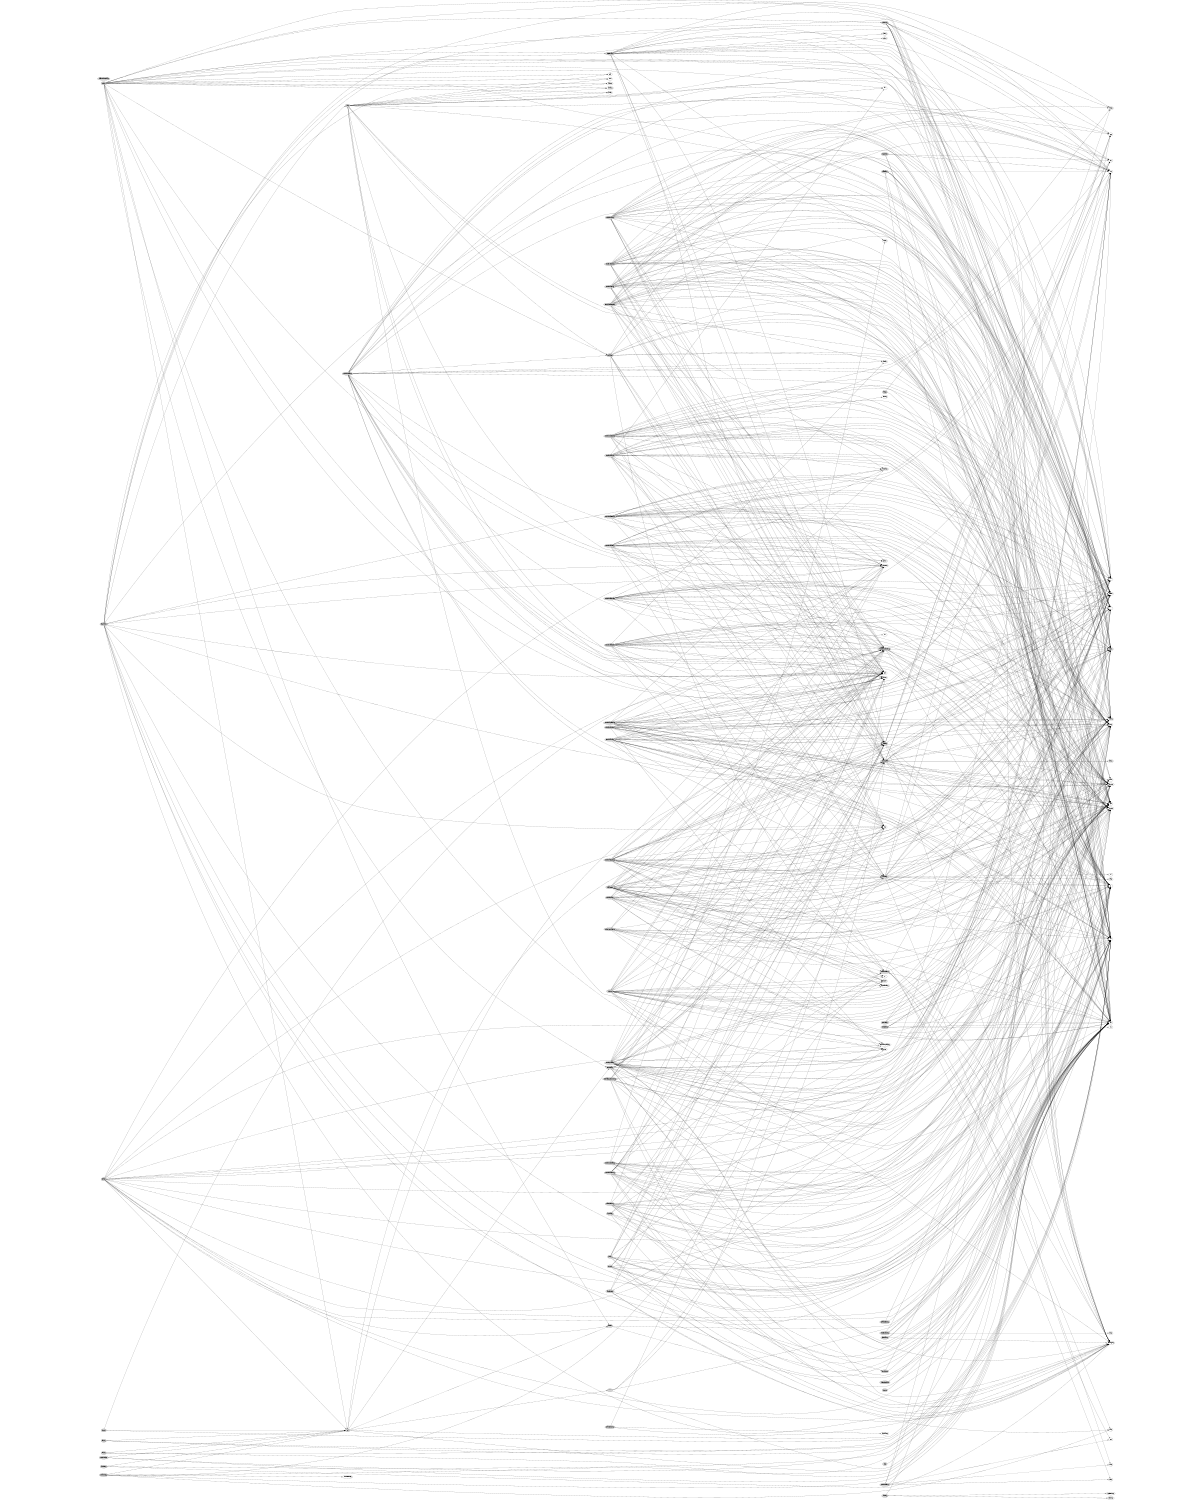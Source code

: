 
# This file was generated by sfood-graph.

strict digraph "dependencies" {
    graph [
        rankdir = "LR",
        overlap = "scale",
        size = "8,10",
        ratio = "fill",
        fontsize = "16",
        fontname = "Helvetica",
        clusterrank = "local"
        ]

       node [
           fontsize=7
           shape=ellipse
//           style=filled
//           shape=box
       ];

//     node [
//         fontsize=7
//       style=ellipse
//     ];

"omf"  [style=filled];
"omf" -> "omf/feeder.py";
"omf" -> "omf/milToGridlab.py";
"omf" -> "omf/models";
"omf" -> "omf/solvers";
"omf" -> "omf/weather.py";
"omf" -> "os.py";
"omf" -> "sys";
"omf/calibrate.py"  [style=filled];
"omf/calibrate.py" -> "omf/feeder.py";
"omf/calibrate.py" -> "omf/solvers/gridlabd";
"omf/calibrate.py" -> "csv.py";
"omf/calibrate.py" -> "json";
"omf/calibrate.py" -> "os.py";
"omf/calibrate.py" -> "random.py";
"omf/calibrate.py" -> "tempfile.py";
"omf/calibrate.py" -> "os.path";
"omf/calibrate.py" -> "datetime.so";
"omf/calibrate.py" -> "matplotlib";
"omf/calibrate.py" -> "matplotlib/pyplot.py";
"omf/calibrate.py" -> "numpy";
"omf/cymeToGridlab.py"  [style=filled];
"omf/cymeToGridlab.py" -> "omf/feeder.py";
"omf/cymeToGridlab.py" -> "omf/solvers/gridlabd";
"omf/cymeToGridlab.py" -> "StringIO.py";
"omf/cymeToGridlab.py" -> "copy.py";
"omf/cymeToGridlab.py" -> "csv.py";
"omf/cymeToGridlab.py" -> "json";
"omf/cymeToGridlab.py" -> "os.py";
"omf/cymeToGridlab.py" -> "random.py";
"omf/cymeToGridlab.py" -> "shutil.py";
"omf/cymeToGridlab.py" -> "traceback.py";
"omf/cymeToGridlab.py" -> "warnings.py";
"omf/cymeToGridlab.py" -> "sys";
"omf/cymeToGridlab.py" -> "math.so";
"omf/cymeToGridlab.py" -> "matplotlib/pyplot.py";
"omf/cymeToGridlab.py" -> "pathlib.py";
"omf/cymeToGridlab.py" -> "pyodbc.so";
"omf/feeder.py"  [style=filled];
"omf/feeder.py" -> "copy.py";
"omf/feeder.py" -> "json";
"omf/feeder.py" -> "os.py";
"omf/feeder.py" -> "re.py";
"omf/feeder.py" -> "warnings.py";
"omf/feeder.py" -> "datetime.so";
"omf/feeder.py" -> "matplotlib/pyplot.py";
"omf/feeder.py" -> "networkx";
"omf/loadModeling.py"  [style=filled];
"omf/loadModeling.py" -> "omf";
"omf/loadModeling.py" -> "json";
"omf/loadModeling.py" -> "os.py";
"omf/loadModeling.py" -> "random.py";
"omf/loadModeling.py" -> "urllib.py";
"omf/loadModeling.py" -> "xml/etree/ElementTree.py";
"omf/milToGridlab.py"  [style=filled];
"omf/milToGridlab.py" -> "omf/feeder.py";
"omf/milToGridlab.py" -> "omf/solvers/gridlabd";
"omf/milToGridlab.py" -> "StringIO.py";
"omf/milToGridlab.py" -> "copy.py";
"omf/milToGridlab.py" -> "csv.py";
"omf/milToGridlab.py" -> "json";
"omf/milToGridlab.py" -> "os.py";
"omf/milToGridlab.py" -> "random.py";
"omf/milToGridlab.py" -> "shutil.py";
"omf/milToGridlab.py" -> "traceback.py";
"omf/milToGridlab.py" -> "math.so";
"omf/milToGridlab.py" -> "matplotlib/pyplot.py";
"omf/models"  [style=filled];
"omf/models" -> "os.py";
"omf/models" -> "sys";
"omf/models/__metaModel__.py"  [style=filled];
"omf/models/__metaModel__.py" -> "json";
"omf/models/__metaModel__.py" -> "os.py";
"omf/models/__metaModel__.py" -> "shutil.py";
"omf/models/__metaModel__.py" -> "tempfile.py";
"omf/models/__metaModel__.py" -> "webbrowser.py";
"omf/models/__metaModel__.py" -> "os.path";
"omf/models/__metaModel__.py" -> "sys";
"omf/models/__metaModel__.py" -> "math.so";
"omf/models/_circuitRealTime.py"  [style=filled];
"omf/models/_circuitRealTime.py" -> "omf/models/__metaModel__.py";
"omf/models/_circuitRealTime.py" -> "json";
"omf/models/_circuitRealTime.py" -> "os.py";
"omf/models/_circuitRealTime.py" -> "shutil.py";
"omf/models/_circuitRealTime.py" -> "subprocess.py";
"omf/models/_circuitRealTime.py" -> "tempfile.py";
"omf/models/_circuitRealTime.py" -> "webbrowser.py";
"omf/models/_circuitRealTime.py" -> "os.path";
"omf/models/_circuitRealTime.py" -> "sys";
"omf/models/_circuitRealTime.py" -> "datetime.so";
"omf/models/_circuitRealTime.py" -> "time.so";
"omf/models/_circuitRealTime.py" -> "jinja2";
"omf/models/_cvrDynamic.py"  [style=filled];
"omf/models/_cvrDynamic.py" -> "omf/calibrate.py";
"omf/models/_cvrDynamic.py" -> "omf/feeder.py";
"omf/models/_cvrDynamic.py" -> "omf/models/__metaModel__.py";
"omf/models/_cvrDynamic.py" -> "omf/solvers/gridlabd";
"omf/models/_cvrDynamic.py" -> "calendar.py";
"omf/models/_cvrDynamic.py" -> "copy.py";
"omf/models/_cvrDynamic.py" -> "csv.py";
"omf/models/_cvrDynamic.py" -> "json";
"omf/models/_cvrDynamic.py" -> "multiprocessing";
"omf/models/_cvrDynamic.py" -> "os.py";
"omf/models/_cvrDynamic.py" -> "random.py";
"omf/models/_cvrDynamic.py" -> "re.py";
"omf/models/_cvrDynamic.py" -> "shutil.py";
"omf/models/_cvrDynamic.py" -> "subprocess.py";
"omf/models/_cvrDynamic.py" -> "tempfile.py";
"omf/models/_cvrDynamic.py" -> "traceback.py";
"omf/models/_cvrDynamic.py" -> "webbrowser.py";
"omf/models/_cvrDynamic.py" -> "os.path";
"omf/models/_cvrDynamic.py" -> "sys";
"omf/models/_cvrDynamic.py" -> "datetime.so";
"omf/models/_cvrDynamic.py" -> "math.so";
"omf/models/_cvrDynamic.py" -> "time.so";
"omf/models/_cvrDynamic.py" -> "jinja2";
"omf/models/_cvrDynamic.py" -> "matplotlib/pyplot.py";
"omf/models/_gridBallast.py"  [style=filled];
"omf/models/_gridBallast.py" -> "omf/feeder.py";
"omf/models/_gridBallast.py" -> "omf/models/__metaModel__.py";
"omf/models/_gridBallast.py" -> "omf/solvers/gridlabd";
"omf/models/_gridBallast.py" -> "omf/weather.py";
"omf/models/_gridBallast.py" -> "json";
"omf/models/_gridBallast.py" -> "multiprocessing";
"omf/models/_gridBallast.py" -> "os.py";
"omf/models/_gridBallast.py" -> "shutil.py";
"omf/models/_gridBallast.py" -> "subprocess.py";
"omf/models/_gridBallast.py" -> "tempfile.py";
"omf/models/_gridBallast.py" -> "traceback.py";
"omf/models/_gridBallast.py" -> "webbrowser.py";
"omf/models/_gridBallast.py" -> "gc";
"omf/models/_gridBallast.py" -> "os.path";
"omf/models/_gridBallast.py" -> "sys";
"omf/models/_gridBallast.py" -> "datetime.so";
"omf/models/_gridBallast.py" -> "math.so";
"omf/models/_gridBallast.py" -> "time.so";
"omf/models/_gridBallast.py" -> "jinja2";
"omf/models/_gridBallast.py" -> "matplotlib";
"omf/models/_gridBallast.py" -> "matplotlib/animation.py";
"omf/models/_gridBallast.py" -> "matplotlib/pyplot.py";
"omf/models/_gridBallast.py" -> "networkx";
"omf/models/_gridBallast.py" -> "networkx/drawing/nx_agraph.py";
"omf/models/_gridBallast.py" -> "numpy";
"omf/models/_modelSkeleton.py"  [style=filled];
"omf/models/_modelSkeleton.py" -> "omf/models/__metaModel__.py";
"omf/models/_modelSkeleton.py" -> "json";
"omf/models/_modelSkeleton.py" -> "os.py";
"omf/models/_modelSkeleton.py" -> "shutil.py";
"omf/models/_modelSkeleton.py" -> "subprocess.py";
"omf/models/_modelSkeleton.py" -> "tempfile.py";
"omf/models/_modelSkeleton.py" -> "traceback.py";
"omf/models/_modelSkeleton.py" -> "webbrowser.py";
"omf/models/_modelSkeleton.py" -> "os.path";
"omf/models/_modelSkeleton.py" -> "sys";
"omf/models/_modelSkeleton.py" -> "datetime.so";
"omf/models/_modelSkeleton.py" -> "time.so";
"omf/models/_modelSkeleton.py" -> "jinja2";
"omf/models/_resilientDist.py"  [style=filled];
"omf/models/_resilientDist.py" -> "omf/feeder.py";
"omf/models/_resilientDist.py" -> "omf/models/__metaModel__.py";
"omf/models/_resilientDist.py" -> "omf/solvers/gridlabd";
"omf/models/_resilientDist.py" -> "csv.py";
"omf/models/_resilientDist.py" -> "json";
"omf/models/_resilientDist.py" -> "os.py";
"omf/models/_resilientDist.py" -> "shutil.py";
"omf/models/_resilientDist.py" -> "subprocess.py";
"omf/models/_resilientDist.py" -> "tempfile.py";
"omf/models/_resilientDist.py" -> "traceback.py";
"omf/models/_resilientDist.py" -> "webbrowser.py";
"omf/models/_resilientDist.py" -> "os.path";
"omf/models/_resilientDist.py" -> "sys";
"omf/models/_resilientDist.py" -> "datetime.so";
"omf/models/_resilientDist.py" -> "math.so";
"omf/models/_resilientDist.py" -> "time.so";
"omf/models/_resilientDist.py" -> "jinja2";
"omf/models/_resilientDist.py" -> "matplotlib/pyplot.py";
"omf/models/_resilientDist.py" -> "networkx";
"omf/models/_storageDispatch.py"  [style=filled];
"omf/models/_storageDispatch.py" -> "omf/models/__metaModel__.py";
"omf/models/_storageDispatch.py" -> "omf/weather.py";
"omf/models/_storageDispatch.py" -> "collections.py";
"omf/models/_storageDispatch.py" -> "csv.py";
"omf/models/_storageDispatch.py" -> "json";
"omf/models/_storageDispatch.py" -> "multiprocessing";
"omf/models/_storageDispatch.py" -> "os.py";
"omf/models/_storageDispatch.py" -> "re.py";
"omf/models/_storageDispatch.py" -> "shutil.py";
"omf/models/_storageDispatch.py" -> "subprocess.py";
"omf/models/_storageDispatch.py" -> "tempfile.py";
"omf/models/_storageDispatch.py" -> "traceback.py";
"omf/models/_storageDispatch.py" -> "webbrowser.py";
"omf/models/_storageDispatch.py" -> "os.path";
"omf/models/_storageDispatch.py" -> "sys";
"omf/models/_storageDispatch.py" -> "datetime.so";
"omf/models/_storageDispatch.py" -> "math.so";
"omf/models/_storageDispatch.py" -> "time.so";
"omf/models/_storageDispatch.py" -> "dateutil/parser.py";
"omf/models/_storageDispatch.py" -> "jinja2";
"omf/models/_storageDispatch.py" -> "numpy";
"omf/models/_transmission.py"  [style=filled];
"omf/models/_transmission.py" -> "omf/models/__metaModel__.py";
"omf/models/_transmission.py" -> "json";
"omf/models/_transmission.py" -> "multiprocessing";
"omf/models/_transmission.py" -> "os.py";
"omf/models/_transmission.py" -> "pprint.py";
"omf/models/_transmission.py" -> "shutil.py";
"omf/models/_transmission.py" -> "subprocess.py";
"omf/models/_transmission.py" -> "tempfile.py";
"omf/models/_transmission.py" -> "traceback.py";
"omf/models/_transmission.py" -> "webbrowser.py";
"omf/models/_transmission.py" -> "os.path";
"omf/models/_transmission.py" -> "sys";
"omf/models/_transmission.py" -> "datetime.so";
"omf/models/_transmission.py" -> "math.so";
"omf/models/_transmission.py" -> "time.so";
"omf/models/_transmission.py" -> "jinja2";
"omf/models/cvrStatic.py"  [style=filled];
"omf/models/cvrStatic.py" -> "omf/feeder.py";
"omf/models/cvrStatic.py" -> "omf/models/__metaModel__.py";
"omf/models/cvrStatic.py" -> "omf/solvers/gridlabd";
"omf/models/cvrStatic.py" -> "copy.py";
"omf/models/cvrStatic.py" -> "json";
"omf/models/cvrStatic.py" -> "multiprocessing";
"omf/models/cvrStatic.py" -> "os.py";
"omf/models/cvrStatic.py" -> "re.py";
"omf/models/cvrStatic.py" -> "shutil.py";
"omf/models/cvrStatic.py" -> "subprocess.py";
"omf/models/cvrStatic.py" -> "tempfile.py";
"omf/models/cvrStatic.py" -> "traceback.py";
"omf/models/cvrStatic.py" -> "webbrowser.py";
"omf/models/cvrStatic.py" -> "os.path";
"omf/models/cvrStatic.py" -> "sys";
"omf/models/cvrStatic.py" -> "datetime.so";
"omf/models/cvrStatic.py" -> "math.so";
"omf/models/cvrStatic.py" -> "time.so";
"omf/models/cvrStatic.py" -> "jinja2";
"omf/models/cvrStatic.py" -> "matplotlib/pyplot.py";
"omf/models/demandResponse.py"  [style=filled];
"omf/models/demandResponse.py" -> "omf/models/__metaModel__.py";
"omf/models/demandResponse.py" -> "calendar.py";
"omf/models/demandResponse.py" -> "csv.py";
"omf/models/demandResponse.py" -> "json";
"omf/models/demandResponse.py" -> "os.py";
"omf/models/demandResponse.py" -> "shutil.py";
"omf/models/demandResponse.py" -> "subprocess.py";
"omf/models/demandResponse.py" -> "tempfile.py";
"omf/models/demandResponse.py" -> "traceback.py";
"omf/models/demandResponse.py" -> "warnings.py";
"omf/models/demandResponse.py" -> "webbrowser.py";
"omf/models/demandResponse.py" -> "os.path";
"omf/models/demandResponse.py" -> "sys";
"omf/models/demandResponse.py" -> "datetime.so";
"omf/models/demandResponse.py" -> "math.so";
"omf/models/demandResponse.py" -> "operator.so";
"omf/models/demandResponse.py" -> "time.so";
"omf/models/demandResponse.py" -> "dateutil/parser.py";
"omf/models/demandResponse.py" -> "jinja2";
"omf/models/demandResponse.py" -> "numpy";
"omf/models/gridlabMulti.py"  [style=filled];
"omf/models/gridlabMulti.py" -> "omf/feeder.py";
"omf/models/gridlabMulti.py" -> "omf/models/__metaModel__.py";
"omf/models/gridlabMulti.py" -> "omf/solvers/gridlabd";
"omf/models/gridlabMulti.py" -> "omf/weather.py";
"omf/models/gridlabMulti.py" -> "json";
"omf/models/gridlabMulti.py" -> "multiprocessing";
"omf/models/gridlabMulti.py" -> "os.py";
"omf/models/gridlabMulti.py" -> "shutil.py";
"omf/models/gridlabMulti.py" -> "subprocess.py";
"omf/models/gridlabMulti.py" -> "tempfile.py";
"omf/models/gridlabMulti.py" -> "traceback.py";
"omf/models/gridlabMulti.py" -> "webbrowser.py";
"omf/models/gridlabMulti.py" -> "os.path";
"omf/models/gridlabMulti.py" -> "sys";
"omf/models/gridlabMulti.py" -> "datetime.so";
"omf/models/gridlabMulti.py" -> "math.so";
"omf/models/gridlabMulti.py" -> "time.so";
"omf/models/gridlabMulti.py" -> "flask";
"omf/models/gridlabMulti.py" -> "jinja2";
"omf/models/pvWatts.py"  [style=filled];
"omf/models/pvWatts.py" -> "omf/feeder.py";
"omf/models/pvWatts.py" -> "omf/models/__metaModel__.py";
"omf/models/pvWatts.py" -> "omf/solvers/nrelsam2013";
"omf/models/pvWatts.py" -> "omf/weather.py";
"omf/models/pvWatts.py" -> "json";
"omf/models/pvWatts.py" -> "os.py";
"omf/models/pvWatts.py" -> "shutil.py";
"omf/models/pvWatts.py" -> "subprocess.py";
"omf/models/pvWatts.py" -> "tempfile.py";
"omf/models/pvWatts.py" -> "traceback.py";
"omf/models/pvWatts.py" -> "webbrowser.py";
"omf/models/pvWatts.py" -> "os.path";
"omf/models/pvWatts.py" -> "sys";
"omf/models/pvWatts.py" -> "datetime.so";
"omf/models/pvWatts.py" -> "time.so";
"omf/models/pvWatts.py" -> "jinja2";
"omf/models/solarCashflow.py"  [style=filled];
"omf/models/solarCashflow.py" -> "omf/feeder.py";
"omf/models/solarCashflow.py" -> "omf/models/__metaModel__.py";
"omf/models/solarCashflow.py" -> "omf/solvers/nrelsam2013";
"omf/models/solarCashflow.py" -> "omf/weather.py";
"omf/models/solarCashflow.py" -> "json";
"omf/models/solarCashflow.py" -> "os.py";
"omf/models/solarCashflow.py" -> "random.py";
"omf/models/solarCashflow.py" -> "shutil.py";
"omf/models/solarCashflow.py" -> "subprocess.py";
"omf/models/solarCashflow.py" -> "tempfile.py";
"omf/models/solarCashflow.py" -> "traceback.py";
"omf/models/solarCashflow.py" -> "webbrowser.py";
"omf/models/solarCashflow.py" -> "os.path";
"omf/models/solarCashflow.py" -> "sys";
"omf/models/solarCashflow.py" -> "datetime.so";
"omf/models/solarCashflow.py" -> "math.so";
"omf/models/solarCashflow.py" -> "operator.so";
"omf/models/solarCashflow.py" -> "time.so";
"omf/models/solarCashflow.py" -> "jinja2";
"omf/models/solarConsumer.py"  [style=filled];
"omf/models/solarConsumer.py" -> "omf/feeder.py";
"omf/models/solarConsumer.py" -> "omf/models/__metaModel__.py";
"omf/models/solarConsumer.py" -> "omf/solvers/nrelsam2013";
"omf/models/solarConsumer.py" -> "omf/weather.py";
"omf/models/solarConsumer.py" -> "json";
"omf/models/solarConsumer.py" -> "os.py";
"omf/models/solarConsumer.py" -> "shutil.py";
"omf/models/solarConsumer.py" -> "subprocess.py";
"omf/models/solarConsumer.py" -> "traceback.py";
"omf/models/solarConsumer.py" -> "webbrowser.py";
"omf/models/solarConsumer.py" -> "os.path";
"omf/models/solarConsumer.py" -> "sys";
"omf/models/solarConsumer.py" -> "datetime.so";
"omf/models/solarConsumer.py" -> "jinja2";
"omf/models/solarConsumer.py" -> "matplotlib/pyplot.py";
"omf/models/solarEngineering.py"  [style=filled];
"omf/models/solarEngineering.py" -> "omf/feeder.py";
"omf/models/solarEngineering.py" -> "omf/models/__metaModel__.py";
"omf/models/solarEngineering.py" -> "omf/solvers/gridlabd";
"omf/models/solarEngineering.py" -> "omf/weather.py";
"omf/models/solarEngineering.py" -> "json";
"omf/models/solarEngineering.py" -> "multiprocessing";
"omf/models/solarEngineering.py" -> "os.py";
"omf/models/solarEngineering.py" -> "shutil.py";
"omf/models/solarEngineering.py" -> "subprocess.py";
"omf/models/solarEngineering.py" -> "tempfile.py";
"omf/models/solarEngineering.py" -> "traceback.py";
"omf/models/solarEngineering.py" -> "webbrowser.py";
"omf/models/solarEngineering.py" -> "gc";
"omf/models/solarEngineering.py" -> "os.path";
"omf/models/solarEngineering.py" -> "sys";
"omf/models/solarEngineering.py" -> "datetime.so";
"omf/models/solarEngineering.py" -> "math.so";
"omf/models/solarEngineering.py" -> "time.so";
"omf/models/solarEngineering.py" -> "jinja2";
"omf/models/solarEngineering.py" -> "matplotlib";
"omf/models/solarEngineering.py" -> "matplotlib/animation.py";
"omf/models/solarEngineering.py" -> "matplotlib/pyplot.py";
"omf/models/solarEngineering.py" -> "networkx";
"omf/models/solarEngineering.py" -> "networkx/drawing/nx_agraph.py";
"omf/models/solarEngineering.py" -> "numpy";
"omf/models/solarFinancial.py"  [style=filled];
"omf/models/solarFinancial.py" -> "omf/feeder.py";
"omf/models/solarFinancial.py" -> "omf/models/__metaModel__.py";
"omf/models/solarFinancial.py" -> "omf/solvers/nrelsam2013";
"omf/models/solarFinancial.py" -> "omf/weather.py";
"omf/models/solarFinancial.py" -> "calendar.py";
"omf/models/solarFinancial.py" -> "json";
"omf/models/solarFinancial.py" -> "os.py";
"omf/models/solarFinancial.py" -> "random.py";
"omf/models/solarFinancial.py" -> "shutil.py";
"omf/models/solarFinancial.py" -> "subprocess.py";
"omf/models/solarFinancial.py" -> "tempfile.py";
"omf/models/solarFinancial.py" -> "traceback.py";
"omf/models/solarFinancial.py" -> "webbrowser.py";
"omf/models/solarFinancial.py" -> "os.path";
"omf/models/solarFinancial.py" -> "sys";
"omf/models/solarFinancial.py" -> "datetime.so";
"omf/models/solarFinancial.py" -> "math.so";
"omf/models/solarFinancial.py" -> "time.so";
"omf/models/solarFinancial.py" -> "jinja2";
"omf/models/solarFinancial.py" -> "numpy";
"omf/models/solarFinancial.py" -> "xlwt";
"omf/models/solarSunda.py"  [style=filled];
"omf/models/solarSunda.py" -> "omf/feeder.py";
"omf/models/solarSunda.py" -> "omf/models/__metaModel__.py";
"omf/models/solarSunda.py" -> "omf/solvers/nrelsam2013";
"omf/models/solarSunda.py" -> "omf/weather.py";
"omf/models/solarSunda.py" -> "csv.py";
"omf/models/solarSunda.py" -> "json";
"omf/models/solarSunda.py" -> "os.py";
"omf/models/solarSunda.py" -> "random.py";
"omf/models/solarSunda.py" -> "shutil.py";
"omf/models/solarSunda.py" -> "subprocess.py";
"omf/models/solarSunda.py" -> "tempfile.py";
"omf/models/solarSunda.py" -> "traceback.py";
"omf/models/solarSunda.py" -> "webbrowser.py";
"omf/models/solarSunda.py" -> "os.path";
"omf/models/solarSunda.py" -> "sys";
"omf/models/solarSunda.py" -> "datetime.so";
"omf/models/solarSunda.py" -> "math.so";
"omf/models/solarSunda.py" -> "time.so";
"omf/models/solarSunda.py" -> "jinja2";
"omf/models/solarSunda.py" -> "numpy";
"omf/models/storageArbitrage.py"  [style=filled];
"omf/models/storageArbitrage.py" -> "omf/models/__metaModel__.py";
"omf/models/storageArbitrage.py" -> "csv.py";
"omf/models/storageArbitrage.py" -> "json";
"omf/models/storageArbitrage.py" -> "multiprocessing";
"omf/models/storageArbitrage.py" -> "os.py";
"omf/models/storageArbitrage.py" -> "shutil.py";
"omf/models/storageArbitrage.py" -> "subprocess.py";
"omf/models/storageArbitrage.py" -> "tempfile.py";
"omf/models/storageArbitrage.py" -> "traceback.py";
"omf/models/storageArbitrage.py" -> "webbrowser.py";
"omf/models/storageArbitrage.py" -> "os.path";
"omf/models/storageArbitrage.py" -> "sys";
"omf/models/storageArbitrage.py" -> "datetime.so";
"omf/models/storageArbitrage.py" -> "time.so";
"omf/models/storageArbitrage.py" -> "dateutil/parser.py";
"omf/models/storageArbitrage.py" -> "jinja2";
"omf/models/storageArbitrage.py" -> "numpy";
"omf/models/storageDeferral.py"  [style=filled];
"omf/models/storageDeferral.py" -> "omf/models/__metaModel__.py";
"omf/models/storageDeferral.py" -> "copy.py";
"omf/models/storageDeferral.py" -> "csv.py";
"omf/models/storageDeferral.py" -> "json";
"omf/models/storageDeferral.py" -> "multiprocessing";
"omf/models/storageDeferral.py" -> "os.py";
"omf/models/storageDeferral.py" -> "shutil.py";
"omf/models/storageDeferral.py" -> "subprocess.py";
"omf/models/storageDeferral.py" -> "tempfile.py";
"omf/models/storageDeferral.py" -> "traceback.py";
"omf/models/storageDeferral.py" -> "webbrowser.py";
"omf/models/storageDeferral.py" -> "os.path";
"omf/models/storageDeferral.py" -> "sys";
"omf/models/storageDeferral.py" -> "datetime.so";
"omf/models/storageDeferral.py" -> "math.so";
"omf/models/storageDeferral.py" -> "time.so";
"omf/models/storageDeferral.py" -> "dateutil/parser.py";
"omf/models/storageDeferral.py" -> "jinja2";
"omf/models/storageDeferral.py" -> "numpy";
"omf/models/storagePeakShave.py"  [style=filled];
"omf/models/storagePeakShave.py" -> "omf/models/__metaModel__.py";
"omf/models/storagePeakShave.py" -> "csv.py";
"omf/models/storagePeakShave.py" -> "json";
"omf/models/storagePeakShave.py" -> "multiprocessing";
"omf/models/storagePeakShave.py" -> "os.py";
"omf/models/storagePeakShave.py" -> "shutil.py";
"omf/models/storagePeakShave.py" -> "subprocess.py";
"omf/models/storagePeakShave.py" -> "tempfile.py";
"omf/models/storagePeakShave.py" -> "traceback.py";
"omf/models/storagePeakShave.py" -> "webbrowser.py";
"omf/models/storagePeakShave.py" -> "os.path";
"omf/models/storagePeakShave.py" -> "sys";
"omf/models/storagePeakShave.py" -> "datetime.so";
"omf/models/storagePeakShave.py" -> "time.so";
"omf/models/storagePeakShave.py" -> "dateutil/parser.py";
"omf/models/storagePeakShave.py" -> "jinja2";
"omf/models/storagePeakShave.py" -> "numpy";
"omf/models/voltageDrop.py"  [style=filled];
"omf/models/voltageDrop.py" -> "omf/feeder.py";
"omf/models/voltageDrop.py" -> "omf/models/__metaModel__.py";
"omf/models/voltageDrop.py" -> "omf/solvers/gridlabd";
"omf/models/voltageDrop.py" -> "csv.py";
"omf/models/voltageDrop.py" -> "json";
"omf/models/voltageDrop.py" -> "os.py";
"omf/models/voltageDrop.py" -> "shutil.py";
"omf/models/voltageDrop.py" -> "subprocess.py";
"omf/models/voltageDrop.py" -> "tempfile.py";
"omf/models/voltageDrop.py" -> "traceback.py";
"omf/models/voltageDrop.py" -> "webbrowser.py";
"omf/models/voltageDrop.py" -> "os.path";
"omf/models/voltageDrop.py" -> "sys";
"omf/models/voltageDrop.py" -> "datetime.so";
"omf/models/voltageDrop.py" -> "math.so";
"omf/models/voltageDrop.py" -> "time.so";
"omf/models/voltageDrop.py" -> "jinja2";
"omf/models/voltageDrop.py" -> "matplotlib/pyplot.py";
"omf/models/voltageDrop.py" -> "networkx";
"omf/network.py"  [style=filled];
"omf/network.py" -> "copy.py";
"omf/network.py" -> "json";
"omf/network.py" -> "os.py";
"omf/network.py" -> "re.py";
"omf/network.py" -> "warnings.py";
"omf/network.py" -> "os.path";
"omf/network.py" -> "datetime.so";
"omf/network.py" -> "math.so";
"omf/network.py" -> "matplotlib/pyplot.py";
"omf/network.py" -> "networkx";
"omf/runAllTests.py"  [style=filled];
"omf/runAllTests.py" -> "os.py";
"omf/runAllTests.py" -> "subprocess.py";
"omf/runAllTests.py" -> "imp";
"omf/runAllTests.py" -> "os.path";
"omf/runAllTests.py" -> "sys";
"omf/solvers"  [style=filled];
"omf/solvers" -> "omf/solvers/gridlabd";
"omf/solvers" -> "omf/solvers/nrelsam2013";
"omf/solvers" -> "os.py";
"omf/solvers" -> "sys";
"omf/solvers/gridlabd"  [style=filled];
"omf/solvers/gridlabd" -> "copy.py";
"omf/solvers/gridlabd" -> "json";
"omf/solvers/gridlabd" -> "os.py";
"omf/solvers/gridlabd" -> "platform.py";
"omf/solvers/gridlabd" -> "re.py";
"omf/solvers/gridlabd" -> "shutil.py";
"omf/solvers/gridlabd" -> "subprocess.py";
"omf/solvers/gridlabd" -> "tempfile.py";
"omf/solvers/gridlabd" -> "traceback.py";
"omf/solvers/gridlabd" -> "os.path";
"omf/solvers/gridlabd" -> "sys";
"omf/solvers/gridlabd" -> "datetime.so";
"omf/solvers/gridlabd" -> "math.so";
"omf/solvers/gridlabd" -> "time.so";
"omf/solvers/nrelsam2013"  [style=filled];
"omf/solvers/nrelsam2013" -> "ctypes";
"omf/solvers/nrelsam2013" -> "os.py";
"omf/solvers/nrelsam2013" -> "string.py";
"omf/solvers/nrelsam2013" -> "struct.py";
"omf/solvers/nrelsam2013" -> "sys";
"omf/solvers/nrelsam2013" -> "math.so";
"omf/solvers/nrelsam2015"  [style=filled];
"omf/solvers/nrelsam2015" -> "ctypes";
"omf/solvers/nrelsam2015" -> "os.py";
"omf/solvers/nrelsam2015" -> "string.py";
"omf/solvers/nrelsam2015" -> "struct.py";
"omf/solvers/nrelsam2015" -> "sys";
"omf/solvers/nrelsam2015" -> "math.so";
"omf/weather.py"  [style=filled];
"omf/weather.py" -> "csv.py";
"omf/weather.py" -> "json";
"omf/weather.py" -> "os.py";
"omf/weather.py" -> "re.py";
"omf/weather.py" -> "shutil.py";
"omf/weather.py" -> "tempfile.py";
"omf/weather.py" -> "urllib.py";
"omf/weather.py" -> "urllib2.py";
"omf/weather.py" -> "os.path";
"omf/weather.py" -> "sys";
"omf/weather.py" -> "datetime.so";
"omf/weather.py" -> "math.so";
"omf/weather.py" -> "bs4";
"omf/web.py"  [style=filled];
"omf/web.py" -> "omf";
"omf/web.py" -> "omf/calibrate.py";
"omf/web.py" -> "omf/cymeToGridlab.py";
"omf/web.py" -> "omf/feeder.py";
"omf/web.py" -> "omf/milToGridlab.py";
"omf/web.py" -> "omf/models";
"omf/web.py" -> "omf/network.py";
"omf/web.py" -> "csv.py";
"omf/web.py" -> "hashlib.py";
"omf/web.py" -> "json";
"omf/web.py" -> "multiprocessing";
"omf/web.py" -> "os.py";
"omf/web.py" -> "pprint.py";
"omf/web.py" -> "random.py";
"omf/web.py" -> "shutil.py";
"omf/web.py" -> "signal";
"omf/web.py" -> "datetime.so";
"omf/web.py" -> "time.so";
"omf/web.py" -> "boto/ses";
"omf/web.py" -> "flask";
"omf/web.py" -> "flask_login.py";
"omf/web.py" -> "jinja2";
"omf/web.py" -> "passlib/hash.py";
"convertModels.py"  [style=filled];
"convertModels.py" -> "json";
"convertModels.py" -> "os.py";
"convertModels.py" -> "shutil.py";
"convertModels.py" -> "os.path";
"folderPerformanceTest.py"  [style=filled];
"folderPerformanceTest.py" -> "json";
"folderPerformanceTest.py" -> "os.py";
"folderPerformanceTest.py" -> "shutil.py";
"folderPerformanceTest.py" -> "timeit.py";
"gridlabClassReference.py"  [style=filled];
"gridlabClassReference.py" -> "os.py";
"gridlabClassReference.py" -> "subprocess.py";
"locCount.py"  [style=filled];
"locCount.py" -> "os.py";
"tmy3Converter.py"  [style=filled];
"tmy3Converter.py" -> "csv.py";
"tmy3Converter.py" -> "os.py";
"tmy3Converter.py" -> "re.py";
"tmy3Converter.py" -> "shutil.py";
"variableDistributionInGridlab.py"  [style=filled];
"lpnorm.py"  [style=filled];
"lpnorm.py" -> "omf/feeder.py";
"lpnorm.py" -> "omf/solvers/gridlabd";
"lpnorm.py" -> "json";
"lpnorm.py" -> "os.py";
"lpnorm.py" -> "pprint.py";
"lpnorm.py" -> "random.py";
"lpnorm.py" -> "subprocess.py";
"lpnorm.py" -> "webbrowser.py";
"lpnorm.py" -> "os.path";
"lpnorm.py" -> "sys";
"lpnorm.py" -> "matplotlib/pyplot.py";
"pydss.py"  [style=filled];
"pydss.py" -> "os.py";
"Anomaly.py"  [style=filled];
"Anomaly.py" -> "omf";
"Anomaly.py" -> "omf/models";
"Anomaly.py" -> "csv.py";
"Anomaly.py" -> "json";
"Anomaly.py" -> "os.py";
"Anomaly.py" -> "pprint.py";
"Anomaly.py" -> "shutil.py";
"Anomaly.py" -> "subprocess.py";
"Anomaly.py" -> "tempfile.py";
"Anomaly.py" -> "traceback.py";
"Anomaly.py" -> "webbrowser.py";
"Anomaly.py" -> "os.path";
"Anomaly.py" -> "sys";
"Anomaly.py" -> "datetime.so";
"Anomaly.py" -> "operator.so";
"Anomaly.py" -> "time.so";
"Anomaly.py" -> "jinja2";
"Anomaly.py" -> "matplotlib/pyplot.py";
"Anomaly.py" -> "numpy";
"meterDataEnergyUnitedConversion.py"  [style=filled];
"meterDataEnergyUnitedConversion.py" -> "csv.py";
"meterDataEnergyUnitedConversion.py" -> "json";
"meterDataEnergyUnitedConversion.py" -> "os.py";
"meterDataEnergyUnitedConversion.py" -> "pprint.py";
"meterDataEnergyUnitedConversion.py" -> "random.py";
"meterDataEnergyUnitedConversion.py" -> "os.path";
"meterDataEnergyUnitedConversion.py" -> "datetime.so";
"meterDataEnergyUnitedConversion.py" -> "operator.so";
"meterDataEnergyUnitedConversion.py" -> "time.so";
"meterDataEnergyUnitedConversion.py" -> "matplotlib/pyplot.py";
"meterDataEnergyUnitedConversion.py" -> "numpy";
"baseMapPlotting.py"  [style=filled];
"baseMapPlotting.py" -> "tmy2Wrangling.py";
"baseMapPlotting.py" -> "csv.py";
"baseMapPlotting.py" -> "random.py";
"baseMapPlotting.py" -> "urllib.py";
"baseMapPlotting.py" -> "matplotlib/pyplot.py";
"baseMapPlotting.py" -> "numpy";
"tmy2Wrangling.py"  [style=filled];
"tmy2Wrangling.py" -> "json";
"tmy2Wrangling.py" -> "os.py";
"battery.py"  [style=filled];
"battery.py" -> "warnings.py";
"battery.py" -> "sys";
"convertJsonToGlms.py"  [style=filled];
"convertJsonToGlms.py" -> "omf";
"convertJsonToGlms.py" -> "json";
"convertJsonToGlms.py" -> "os.py";
"codeDependencyGraph.py"  [style=filled];
"codeDependencyGraph.py" -> "os.py";
"convTest.py"  [style=filled];
"convTest.py" -> "omf/feeder.py";
"convTest.py" -> "omf/solvers/gridlabd";
"convTest.py" -> "json";
"convTest.py" -> "os.py";
"convTest.py" -> "shutil.py";
"convTest.py" -> "traceback.py";
"convTest.py" -> "os.path";
"convTest.py" -> "sys";
"convTest.py" -> "matplotlib/pyplot.py";
"energyStorage.py"  [style=filled];
"energyStorage.py" -> "web.py";
"energyStorage.py" -> "csv.py";
"energyStorage.py" -> "json";
"energyStorage.py" -> "multiprocessing";
"energyStorage.py" -> "os.py";
"energyStorage.py" -> "shutil.py";
"energyStorage.py" -> "subprocess.py";
"energyStorage.py" -> "tempfile.py";
"energyStorage.py" -> "traceback.py";
"energyStorage.py" -> "webbrowser.py";
"energyStorage.py" -> "os.path";
"energyStorage.py" -> "sys";
"energyStorage.py" -> "datetime.so";
"energyStorage.py" -> "time.so";
"energyStorage.py" -> "dateutil/parser.py";
"energyStorage.py" -> "jinja2";
"energyStorage.py" -> "matplotlib/pyplot.py";
"energyStorage.py" -> "numpy";
"web.py"  [style=filled];
"web.py" -> "hashlib.py";
"web.py" -> "json";
"web.py" -> "multiprocessing";
"web.py" -> "os.py";
"web.py" -> "random.py";
"web.py" -> "shutil.py";
"web.py" -> "datetime.so";
"web.py" -> "time.so";
"web.py" -> "boto/ses";
"web.py" -> "flask";
"web.py" -> "flask_login.py";
"web.py" -> "jinja2";
"web.py" -> "passlib/hash.py";
"web.py"  [style=filled];
"web.py" -> "omf/calibrate.py";
"web.py" -> "csv.py";
"web.py" -> "hashlib.py";
"web.py" -> "json";
"web.py" -> "multiprocessing";
"web.py" -> "os.py";
"web.py" -> "pprint.py";
"web.py" -> "random.py";
"web.py" -> "shutil.py";
"web.py" -> "signal";
"web.py" -> "datetime.so";
"web.py" -> "time.so";
"web.py" -> "boto/ses";
"web.py" -> "flask";
"web.py" -> "flask_login.py";
"web.py" -> "jinja2";
"web.py" -> "passlib/hash.py";
"dsoSimSuite.py"  [style=filled];
"dsoSimSuite.py" -> "omf/feeder.py";
"dsoSimSuite.py" -> "omf/models/__metaModel__.py";
"dsoSimSuite.py" -> "omf/solvers/gridlabd";
"dsoSimSuite.py" -> "omf/weather.py";
"dsoSimSuite.py" -> "json";
"dsoSimSuite.py" -> "multiprocessing";
"dsoSimSuite.py" -> "os.py";
"dsoSimSuite.py" -> "shutil.py";
"dsoSimSuite.py" -> "subprocess.py";
"dsoSimSuite.py" -> "tempfile.py";
"dsoSimSuite.py" -> "traceback.py";
"dsoSimSuite.py" -> "webbrowser.py";
"dsoSimSuite.py" -> "gc";
"dsoSimSuite.py" -> "os.path";
"dsoSimSuite.py" -> "sys";
"dsoSimSuite.py" -> "datetime.so";
"dsoSimSuite.py" -> "math.so";
"dsoSimSuite.py" -> "time.so";
"dsoSimSuite.py" -> "jinja2";
"dsoSimSuite.py" -> "matplotlib";
"dsoSimSuite.py" -> "matplotlib/animation.py";
"dsoSimSuite.py" -> "matplotlib/pyplot.py";
"dsoSimSuite.py" -> "networkx";
"dsoSimSuite.py" -> "networkx/drawing/nx_agraph.py";
"dsoSimSuite.py" -> "numpy";
"layoutScratch.py"  [style=filled];
"layoutScratch.py" -> "omf/feeder.py";
"layoutScratch.py" -> "json";
"layoutScratch.py" -> "os.py";
"layoutScratch.py" -> "os.path";
"layoutScratch.py" -> "networkx";
"layoutScratch.py" -> "networkx/drawing/nx_agraph.py";
"aimport.py"  [style=filled];
"aimport.py" -> "omf";
"aimport.py" -> "json";
"aimport.py" -> "os.py";
"1import.py"  [style=filled];
"1import.py" -> "omf";
"1import.py" -> "json";
"1import.py" -> "random.py";
"0import.py"  [style=filled];
"0import.py" -> "omf";
"0import.py" -> "json";
"0import.py" -> "os.py";
"aGosedWeather.py"  [style=filled];
"aGosedWeather.py" -> "json";
"aGosedWeather.py" -> "sys";
"aGosedWeather.py" -> "matplotlib/pyplot.py";
"gridBallastDevice.py"  [style=filled];
"gridBallastDevice.py" -> "omf/feeder.py";
"gridBallastDevice.py" -> "omf/models/__metaModel__.py";
"gridBallastDevice.py" -> "omf/solvers/gridlabd";
"gridBallastDevice.py" -> "omf/weather.py";
"gridBallastDevice.py" -> "json";
"gridBallastDevice.py" -> "multiprocessing";
"gridBallastDevice.py" -> "os.py";
"gridBallastDevice.py" -> "shutil.py";
"gridBallastDevice.py" -> "subprocess.py";
"gridBallastDevice.py" -> "tempfile.py";
"gridBallastDevice.py" -> "traceback.py";
"gridBallastDevice.py" -> "webbrowser.py";
"gridBallastDevice.py" -> "gc";
"gridBallastDevice.py" -> "os.path";
"gridBallastDevice.py" -> "sys";
"gridBallastDevice.py" -> "datetime.so";
"gridBallastDevice.py" -> "math.so";
"gridBallastDevice.py" -> "time.so";
"gridBallastDevice.py" -> "jinja2";
"gridBallastDevice.py" -> "matplotlib";
"gridBallastDevice.py" -> "matplotlib/animation.py";
"gridBallastDevice.py" -> "matplotlib/pyplot.py";
"gridBallastDevice.py" -> "networkx";
"gridBallastDevice.py" -> "networkx/drawing/nx_agraph.py";
"gridBallastDevice.py" -> "numpy";
"solarInterconnection.py"  [style=filled];
"solarInterconnection.py" -> "json";
"solarInterconnection.py" -> "os.py";
"solarInterconnection.py" -> "shutil.py";
"solarInterconnection.py" -> "subprocess.py";
"solarInterconnection.py" -> "tempfile.py";
"solarInterconnection.py" -> "traceback.py";
"solarInterconnection.py" -> "webbrowser.py";
"solarInterconnection.py" -> "os.path";
"solarInterconnection.py" -> "sys";
"solarInterconnection.py" -> "datetime.so";
"solarInterconnection.py" -> "time.so";
"solarInterconnection.py" -> "jinja2";
"solarInterconnection.py" -> "matplotlib";
"solarInterconnection.py" -> "matplotlib/pyplot.py";
"aConvertTest.py"  [style=filled];
"aConvertTest.py" -> "omf";
"aConvertTest.py" -> "json";
"aConvertTest.py" -> "matplotlib/pyplot.py";
"scadaReader.py"  [style=filled];
"scadaReader.py" -> "csv.py";
"scadaReader.py" -> "os.py";
"scadaReader.py" -> "tempfile.py";
"scadaReader.py" -> "sys";
"scadaReader.py" -> "datetime.so";
"scadaReader.py" -> "math.so";
"scadaReader.py" -> "time.so";
"convertJsonToGlms.py"  [style=filled];
"convertJsonToGlms.py" -> "omf";
"convertJsonToGlms.py" -> "json";
"convertJsonToGlms.py" -> "os.py";
"regulator_meter_plots.py"  [style=filled];
"regulator_meter_plots.py" -> "matplotlib/dates.py";
"regulator_meter_plots.py" -> "matplotlib/pyplot.py";
"regulator_meter_plots.py" -> "numpy";
"startServer.py"  [style=filled];
"startServer.py" -> "SimpleHTTPServer.py";
"startServer.py" -> "SocketServer.py";
"startServer.py" -> "webbrowser.py";


}
